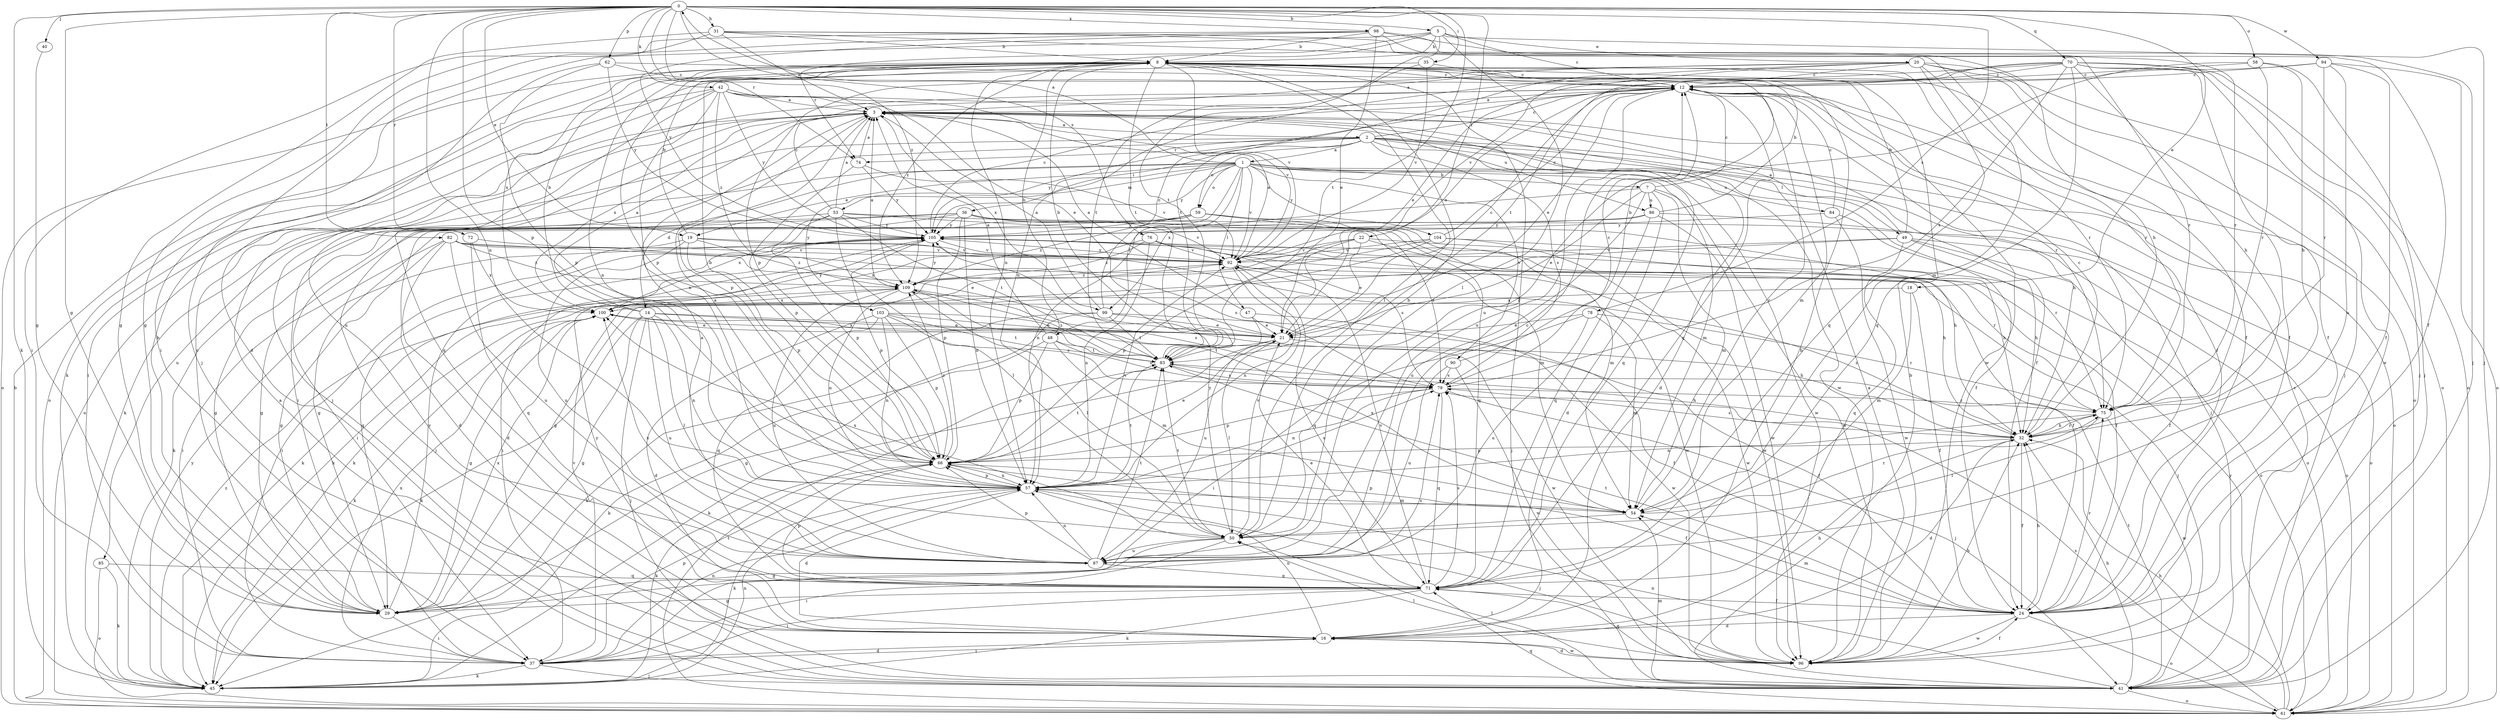 strict digraph  {
0;
1;
2;
3;
5;
7;
8;
12;
14;
16;
18;
19;
20;
21;
22;
24;
29;
31;
32;
35;
36;
37;
40;
41;
42;
45;
47;
48;
49;
50;
53;
54;
57;
58;
59;
61;
62;
66;
70;
71;
72;
74;
75;
76;
78;
79;
82;
83;
84;
85;
86;
87;
90;
92;
94;
96;
98;
99;
100;
103;
104;
105;
109;
0 -> 5  [label=b];
0 -> 18  [label=e];
0 -> 19  [label=e];
0 -> 22  [label=f];
0 -> 29  [label=g];
0 -> 31  [label=h];
0 -> 35  [label=i];
0 -> 40  [label=j];
0 -> 42  [label=k];
0 -> 45  [label=k];
0 -> 57  [label=n];
0 -> 58  [label=o];
0 -> 62  [label=p];
0 -> 66  [label=p];
0 -> 70  [label=q];
0 -> 72  [label=r];
0 -> 74  [label=r];
0 -> 76  [label=s];
0 -> 78  [label=s];
0 -> 82  [label=t];
0 -> 83  [label=t];
0 -> 94  [label=w];
0 -> 98  [label=x];
0 -> 109  [label=z];
1 -> 0  [label=a];
1 -> 7  [label=b];
1 -> 14  [label=d];
1 -> 19  [label=e];
1 -> 24  [label=f];
1 -> 47  [label=l];
1 -> 48  [label=l];
1 -> 53  [label=m];
1 -> 54  [label=m];
1 -> 59  [label=o];
1 -> 84  [label=u];
1 -> 85  [label=u];
1 -> 90  [label=v];
1 -> 92  [label=v];
1 -> 96  [label=w];
1 -> 99  [label=x];
1 -> 103  [label=y];
1 -> 104  [label=y];
1 -> 105  [label=y];
2 -> 1  [label=a];
2 -> 12  [label=c];
2 -> 16  [label=d];
2 -> 32  [label=h];
2 -> 36  [label=i];
2 -> 37  [label=i];
2 -> 41  [label=j];
2 -> 45  [label=k];
2 -> 49  [label=l];
2 -> 59  [label=o];
2 -> 61  [label=o];
2 -> 71  [label=q];
2 -> 74  [label=r];
2 -> 79  [label=s];
2 -> 105  [label=y];
3 -> 2  [label=a];
3 -> 24  [label=f];
3 -> 41  [label=j];
3 -> 61  [label=o];
3 -> 66  [label=p];
3 -> 71  [label=q];
3 -> 86  [label=u];
3 -> 96  [label=w];
3 -> 99  [label=x];
3 -> 100  [label=x];
5 -> 8  [label=b];
5 -> 12  [label=c];
5 -> 20  [label=e];
5 -> 37  [label=i];
5 -> 41  [label=j];
5 -> 50  [label=l];
5 -> 57  [label=n];
5 -> 74  [label=r];
5 -> 83  [label=t];
7 -> 12  [label=c];
7 -> 16  [label=d];
7 -> 21  [label=e];
7 -> 54  [label=m];
7 -> 57  [label=n];
7 -> 86  [label=u];
7 -> 87  [label=u];
7 -> 96  [label=w];
8 -> 12  [label=c];
8 -> 24  [label=f];
8 -> 50  [label=l];
8 -> 57  [label=n];
8 -> 61  [label=o];
8 -> 66  [label=p];
8 -> 75  [label=r];
8 -> 83  [label=t];
8 -> 87  [label=u];
8 -> 92  [label=v];
8 -> 100  [label=x];
8 -> 109  [label=z];
12 -> 3  [label=a];
12 -> 21  [label=e];
12 -> 24  [label=f];
12 -> 54  [label=m];
12 -> 61  [label=o];
12 -> 71  [label=q];
12 -> 87  [label=u];
14 -> 3  [label=a];
14 -> 8  [label=b];
14 -> 21  [label=e];
14 -> 29  [label=g];
14 -> 41  [label=j];
14 -> 45  [label=k];
14 -> 50  [label=l];
14 -> 57  [label=n];
14 -> 87  [label=u];
14 -> 96  [label=w];
16 -> 8  [label=b];
16 -> 32  [label=h];
16 -> 37  [label=i];
16 -> 57  [label=n];
16 -> 96  [label=w];
16 -> 105  [label=y];
18 -> 24  [label=f];
18 -> 54  [label=m];
18 -> 100  [label=x];
19 -> 8  [label=b];
19 -> 37  [label=i];
19 -> 66  [label=p];
19 -> 87  [label=u];
19 -> 92  [label=v];
19 -> 96  [label=w];
19 -> 109  [label=z];
20 -> 3  [label=a];
20 -> 12  [label=c];
20 -> 24  [label=f];
20 -> 41  [label=j];
20 -> 61  [label=o];
20 -> 66  [label=p];
20 -> 71  [label=q];
20 -> 75  [label=r];
20 -> 83  [label=t];
20 -> 92  [label=v];
21 -> 12  [label=c];
21 -> 24  [label=f];
21 -> 45  [label=k];
21 -> 50  [label=l];
21 -> 83  [label=t];
21 -> 100  [label=x];
22 -> 21  [label=e];
22 -> 32  [label=h];
22 -> 45  [label=k];
22 -> 66  [label=p];
22 -> 75  [label=r];
22 -> 92  [label=v];
24 -> 16  [label=d];
24 -> 32  [label=h];
24 -> 54  [label=m];
24 -> 61  [label=o];
24 -> 75  [label=r];
24 -> 83  [label=t];
24 -> 96  [label=w];
29 -> 8  [label=b];
29 -> 12  [label=c];
29 -> 37  [label=i];
29 -> 79  [label=s];
29 -> 100  [label=x];
29 -> 105  [label=y];
31 -> 3  [label=a];
31 -> 8  [label=b];
31 -> 29  [label=g];
31 -> 32  [label=h];
31 -> 41  [label=j];
31 -> 54  [label=m];
31 -> 75  [label=r];
32 -> 12  [label=c];
32 -> 16  [label=d];
32 -> 24  [label=f];
32 -> 66  [label=p];
32 -> 75  [label=r];
32 -> 79  [label=s];
32 -> 109  [label=z];
35 -> 12  [label=c];
35 -> 45  [label=k];
35 -> 83  [label=t];
35 -> 92  [label=v];
36 -> 29  [label=g];
36 -> 37  [label=i];
36 -> 45  [label=k];
36 -> 57  [label=n];
36 -> 61  [label=o];
36 -> 66  [label=p];
36 -> 79  [label=s];
36 -> 92  [label=v];
36 -> 105  [label=y];
37 -> 16  [label=d];
37 -> 41  [label=j];
37 -> 45  [label=k];
37 -> 57  [label=n];
37 -> 66  [label=p];
37 -> 92  [label=v];
37 -> 100  [label=x];
40 -> 29  [label=g];
41 -> 3  [label=a];
41 -> 8  [label=b];
41 -> 12  [label=c];
41 -> 32  [label=h];
41 -> 50  [label=l];
41 -> 54  [label=m];
41 -> 57  [label=n];
41 -> 61  [label=o];
41 -> 83  [label=t];
42 -> 3  [label=a];
42 -> 21  [label=e];
42 -> 37  [label=i];
42 -> 57  [label=n];
42 -> 61  [label=o];
42 -> 75  [label=r];
42 -> 87  [label=u];
42 -> 92  [label=v];
42 -> 105  [label=y];
42 -> 109  [label=z];
45 -> 57  [label=n];
45 -> 105  [label=y];
45 -> 109  [label=z];
47 -> 3  [label=a];
47 -> 21  [label=e];
47 -> 87  [label=u];
47 -> 96  [label=w];
48 -> 3  [label=a];
48 -> 8  [label=b];
48 -> 45  [label=k];
48 -> 54  [label=m];
48 -> 66  [label=p];
48 -> 79  [label=s];
48 -> 83  [label=t];
49 -> 3  [label=a];
49 -> 8  [label=b];
49 -> 24  [label=f];
49 -> 32  [label=h];
49 -> 45  [label=k];
49 -> 61  [label=o];
49 -> 71  [label=q];
49 -> 92  [label=v];
50 -> 8  [label=b];
50 -> 29  [label=g];
50 -> 37  [label=i];
50 -> 83  [label=t];
50 -> 87  [label=u];
50 -> 92  [label=v];
50 -> 100  [label=x];
50 -> 105  [label=y];
53 -> 3  [label=a];
53 -> 12  [label=c];
53 -> 32  [label=h];
53 -> 41  [label=j];
53 -> 50  [label=l];
53 -> 54  [label=m];
53 -> 66  [label=p];
53 -> 83  [label=t];
53 -> 100  [label=x];
53 -> 105  [label=y];
54 -> 12  [label=c];
54 -> 50  [label=l];
54 -> 66  [label=p];
54 -> 75  [label=r];
54 -> 100  [label=x];
57 -> 3  [label=a];
57 -> 16  [label=d];
57 -> 41  [label=j];
57 -> 45  [label=k];
57 -> 54  [label=m];
57 -> 66  [label=p];
57 -> 79  [label=s];
57 -> 83  [label=t];
57 -> 92  [label=v];
58 -> 12  [label=c];
58 -> 32  [label=h];
58 -> 41  [label=j];
58 -> 50  [label=l];
58 -> 75  [label=r];
59 -> 16  [label=d];
59 -> 29  [label=g];
59 -> 41  [label=j];
59 -> 54  [label=m];
59 -> 71  [label=q];
59 -> 105  [label=y];
59 -> 109  [label=z];
61 -> 8  [label=b];
61 -> 32  [label=h];
61 -> 71  [label=q];
61 -> 79  [label=s];
61 -> 83  [label=t];
61 -> 105  [label=y];
62 -> 12  [label=c];
62 -> 16  [label=d];
62 -> 66  [label=p];
62 -> 96  [label=w];
62 -> 105  [label=y];
66 -> 8  [label=b];
66 -> 21  [label=e];
66 -> 24  [label=f];
66 -> 45  [label=k];
66 -> 57  [label=n];
66 -> 83  [label=t];
66 -> 109  [label=z];
70 -> 12  [label=c];
70 -> 21  [label=e];
70 -> 24  [label=f];
70 -> 32  [label=h];
70 -> 41  [label=j];
70 -> 57  [label=n];
70 -> 61  [label=o];
70 -> 71  [label=q];
70 -> 79  [label=s];
70 -> 83  [label=t];
70 -> 96  [label=w];
71 -> 21  [label=e];
71 -> 24  [label=f];
71 -> 29  [label=g];
71 -> 37  [label=i];
71 -> 45  [label=k];
71 -> 66  [label=p];
71 -> 79  [label=s];
71 -> 92  [label=v];
72 -> 71  [label=q];
72 -> 92  [label=v];
72 -> 100  [label=x];
74 -> 3  [label=a];
74 -> 66  [label=p];
74 -> 92  [label=v];
74 -> 105  [label=y];
75 -> 32  [label=h];
75 -> 50  [label=l];
75 -> 57  [label=n];
75 -> 96  [label=w];
76 -> 24  [label=f];
76 -> 57  [label=n];
76 -> 79  [label=s];
76 -> 92  [label=v];
76 -> 100  [label=x];
76 -> 109  [label=z];
78 -> 21  [label=e];
78 -> 37  [label=i];
78 -> 54  [label=m];
78 -> 75  [label=r];
78 -> 87  [label=u];
79 -> 12  [label=c];
79 -> 41  [label=j];
79 -> 57  [label=n];
79 -> 66  [label=p];
79 -> 71  [label=q];
79 -> 75  [label=r];
82 -> 16  [label=d];
82 -> 21  [label=e];
82 -> 29  [label=g];
82 -> 37  [label=i];
82 -> 79  [label=s];
82 -> 87  [label=u];
82 -> 92  [label=v];
82 -> 109  [label=z];
83 -> 8  [label=b];
83 -> 32  [label=h];
83 -> 79  [label=s];
83 -> 109  [label=z];
84 -> 12  [label=c];
84 -> 75  [label=r];
84 -> 96  [label=w];
84 -> 105  [label=y];
85 -> 45  [label=k];
85 -> 61  [label=o];
85 -> 71  [label=q];
86 -> 8  [label=b];
86 -> 29  [label=g];
86 -> 61  [label=o];
86 -> 71  [label=q];
86 -> 96  [label=w];
86 -> 105  [label=y];
87 -> 3  [label=a];
87 -> 12  [label=c];
87 -> 57  [label=n];
87 -> 66  [label=p];
87 -> 71  [label=q];
87 -> 83  [label=t];
87 -> 100  [label=x];
90 -> 8  [label=b];
90 -> 79  [label=s];
90 -> 87  [label=u];
90 -> 96  [label=w];
92 -> 3  [label=a];
92 -> 41  [label=j];
92 -> 57  [label=n];
92 -> 71  [label=q];
92 -> 96  [label=w];
92 -> 105  [label=y];
92 -> 109  [label=z];
94 -> 12  [label=c];
94 -> 21  [label=e];
94 -> 24  [label=f];
94 -> 61  [label=o];
94 -> 75  [label=r];
94 -> 87  [label=u];
96 -> 3  [label=a];
96 -> 16  [label=d];
96 -> 24  [label=f];
96 -> 32  [label=h];
96 -> 50  [label=l];
96 -> 71  [label=q];
98 -> 8  [label=b];
98 -> 21  [label=e];
98 -> 24  [label=f];
98 -> 29  [label=g];
98 -> 37  [label=i];
98 -> 41  [label=j];
98 -> 75  [label=r];
98 -> 105  [label=y];
99 -> 3  [label=a];
99 -> 12  [label=c];
99 -> 21  [label=e];
99 -> 24  [label=f];
99 -> 29  [label=g];
99 -> 45  [label=k];
99 -> 83  [label=t];
100 -> 21  [label=e];
100 -> 29  [label=g];
100 -> 45  [label=k];
100 -> 105  [label=y];
103 -> 16  [label=d];
103 -> 21  [label=e];
103 -> 32  [label=h];
103 -> 57  [label=n];
103 -> 66  [label=p];
103 -> 71  [label=q];
103 -> 79  [label=s];
103 -> 83  [label=t];
104 -> 12  [label=c];
104 -> 29  [label=g];
104 -> 45  [label=k];
104 -> 61  [label=o];
104 -> 92  [label=v];
104 -> 96  [label=w];
105 -> 12  [label=c];
105 -> 24  [label=f];
105 -> 29  [label=g];
105 -> 32  [label=h];
105 -> 37  [label=i];
105 -> 66  [label=p];
105 -> 92  [label=v];
109 -> 3  [label=a];
109 -> 50  [label=l];
109 -> 57  [label=n];
109 -> 79  [label=s];
109 -> 83  [label=t];
109 -> 87  [label=u];
109 -> 100  [label=x];
109 -> 105  [label=y];
}
